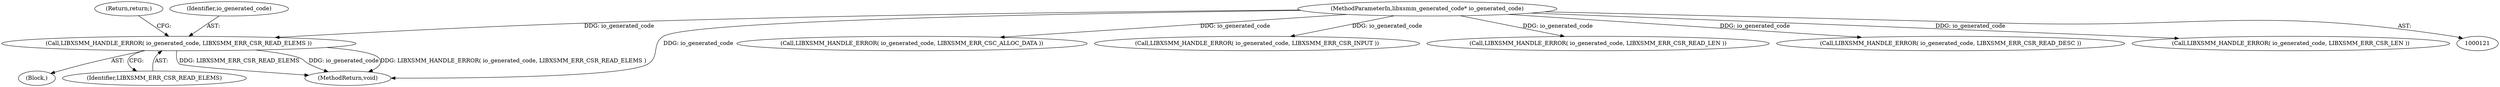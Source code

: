 digraph "0_libxsmm_151481489192e6d1997f8bde52c5c425ea41741d_2@pointer" {
"1000470" [label="(Call,LIBXSMM_HANDLE_ERROR( io_generated_code, LIBXSMM_ERR_CSR_READ_ELEMS ))"];
"1000122" [label="(MethodParameterIn,libxsmm_generated_code* io_generated_code)"];
"1000444" [label="(Block,)"];
"1000122" [label="(MethodParameterIn,libxsmm_generated_code* io_generated_code)"];
"1000473" [label="(Return,return;)"];
"1000338" [label="(Call,LIBXSMM_HANDLE_ERROR( io_generated_code, LIBXSMM_ERR_CSC_ALLOC_DATA ))"];
"1000472" [label="(Identifier,LIBXSMM_ERR_CSR_READ_ELEMS)"];
"1000470" [label="(Call,LIBXSMM_HANDLE_ERROR( io_generated_code, LIBXSMM_ERR_CSR_READ_ELEMS ))"];
"1000159" [label="(Call,LIBXSMM_HANDLE_ERROR( io_generated_code, LIBXSMM_ERR_CSR_INPUT ))"];
"1000584" [label="(MethodReturn,void)"];
"1000202" [label="(Call,LIBXSMM_HANDLE_ERROR( io_generated_code, LIBXSMM_ERR_CSR_READ_LEN ))"];
"1000412" [label="(Call,LIBXSMM_HANDLE_ERROR( io_generated_code, LIBXSMM_ERR_CSR_READ_DESC ))"];
"1000471" [label="(Identifier,io_generated_code)"];
"1000544" [label="(Call,LIBXSMM_HANDLE_ERROR( io_generated_code, LIBXSMM_ERR_CSR_LEN ))"];
"1000470" -> "1000444"  [label="AST: "];
"1000470" -> "1000472"  [label="CFG: "];
"1000471" -> "1000470"  [label="AST: "];
"1000472" -> "1000470"  [label="AST: "];
"1000473" -> "1000470"  [label="CFG: "];
"1000470" -> "1000584"  [label="DDG: LIBXSMM_ERR_CSR_READ_ELEMS"];
"1000470" -> "1000584"  [label="DDG: io_generated_code"];
"1000470" -> "1000584"  [label="DDG: LIBXSMM_HANDLE_ERROR( io_generated_code, LIBXSMM_ERR_CSR_READ_ELEMS )"];
"1000122" -> "1000470"  [label="DDG: io_generated_code"];
"1000122" -> "1000121"  [label="AST: "];
"1000122" -> "1000584"  [label="DDG: io_generated_code"];
"1000122" -> "1000159"  [label="DDG: io_generated_code"];
"1000122" -> "1000202"  [label="DDG: io_generated_code"];
"1000122" -> "1000338"  [label="DDG: io_generated_code"];
"1000122" -> "1000412"  [label="DDG: io_generated_code"];
"1000122" -> "1000544"  [label="DDG: io_generated_code"];
}
